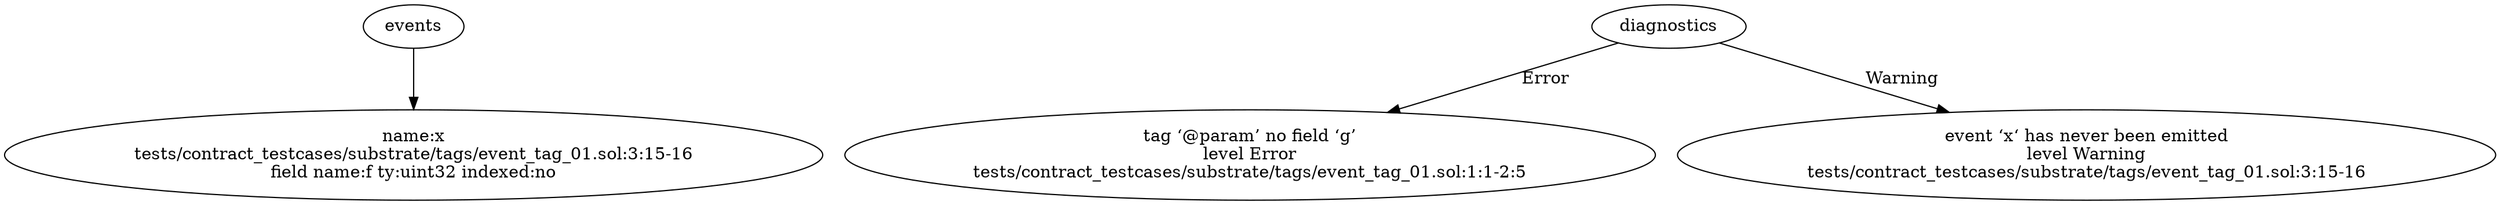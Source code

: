 strict digraph "tests/contract_testcases/substrate/tags/event_tag_01.sol" {
	x [label="name:x\ntests/contract_testcases/substrate/tags/event_tag_01.sol:3:15-16\nfield name:f ty:uint32 indexed:no"]
	diagnostic [label="tag ‘@param’ no field ‘g’\nlevel Error\ntests/contract_testcases/substrate/tags/event_tag_01.sol:1:1-2:5"]
	diagnostic_6 [label="event ‘x‘ has never been emitted\nlevel Warning\ntests/contract_testcases/substrate/tags/event_tag_01.sol:3:15-16"]
	events -> x
	diagnostics -> diagnostic [label="Error"]
	diagnostics -> diagnostic_6 [label="Warning"]
}
